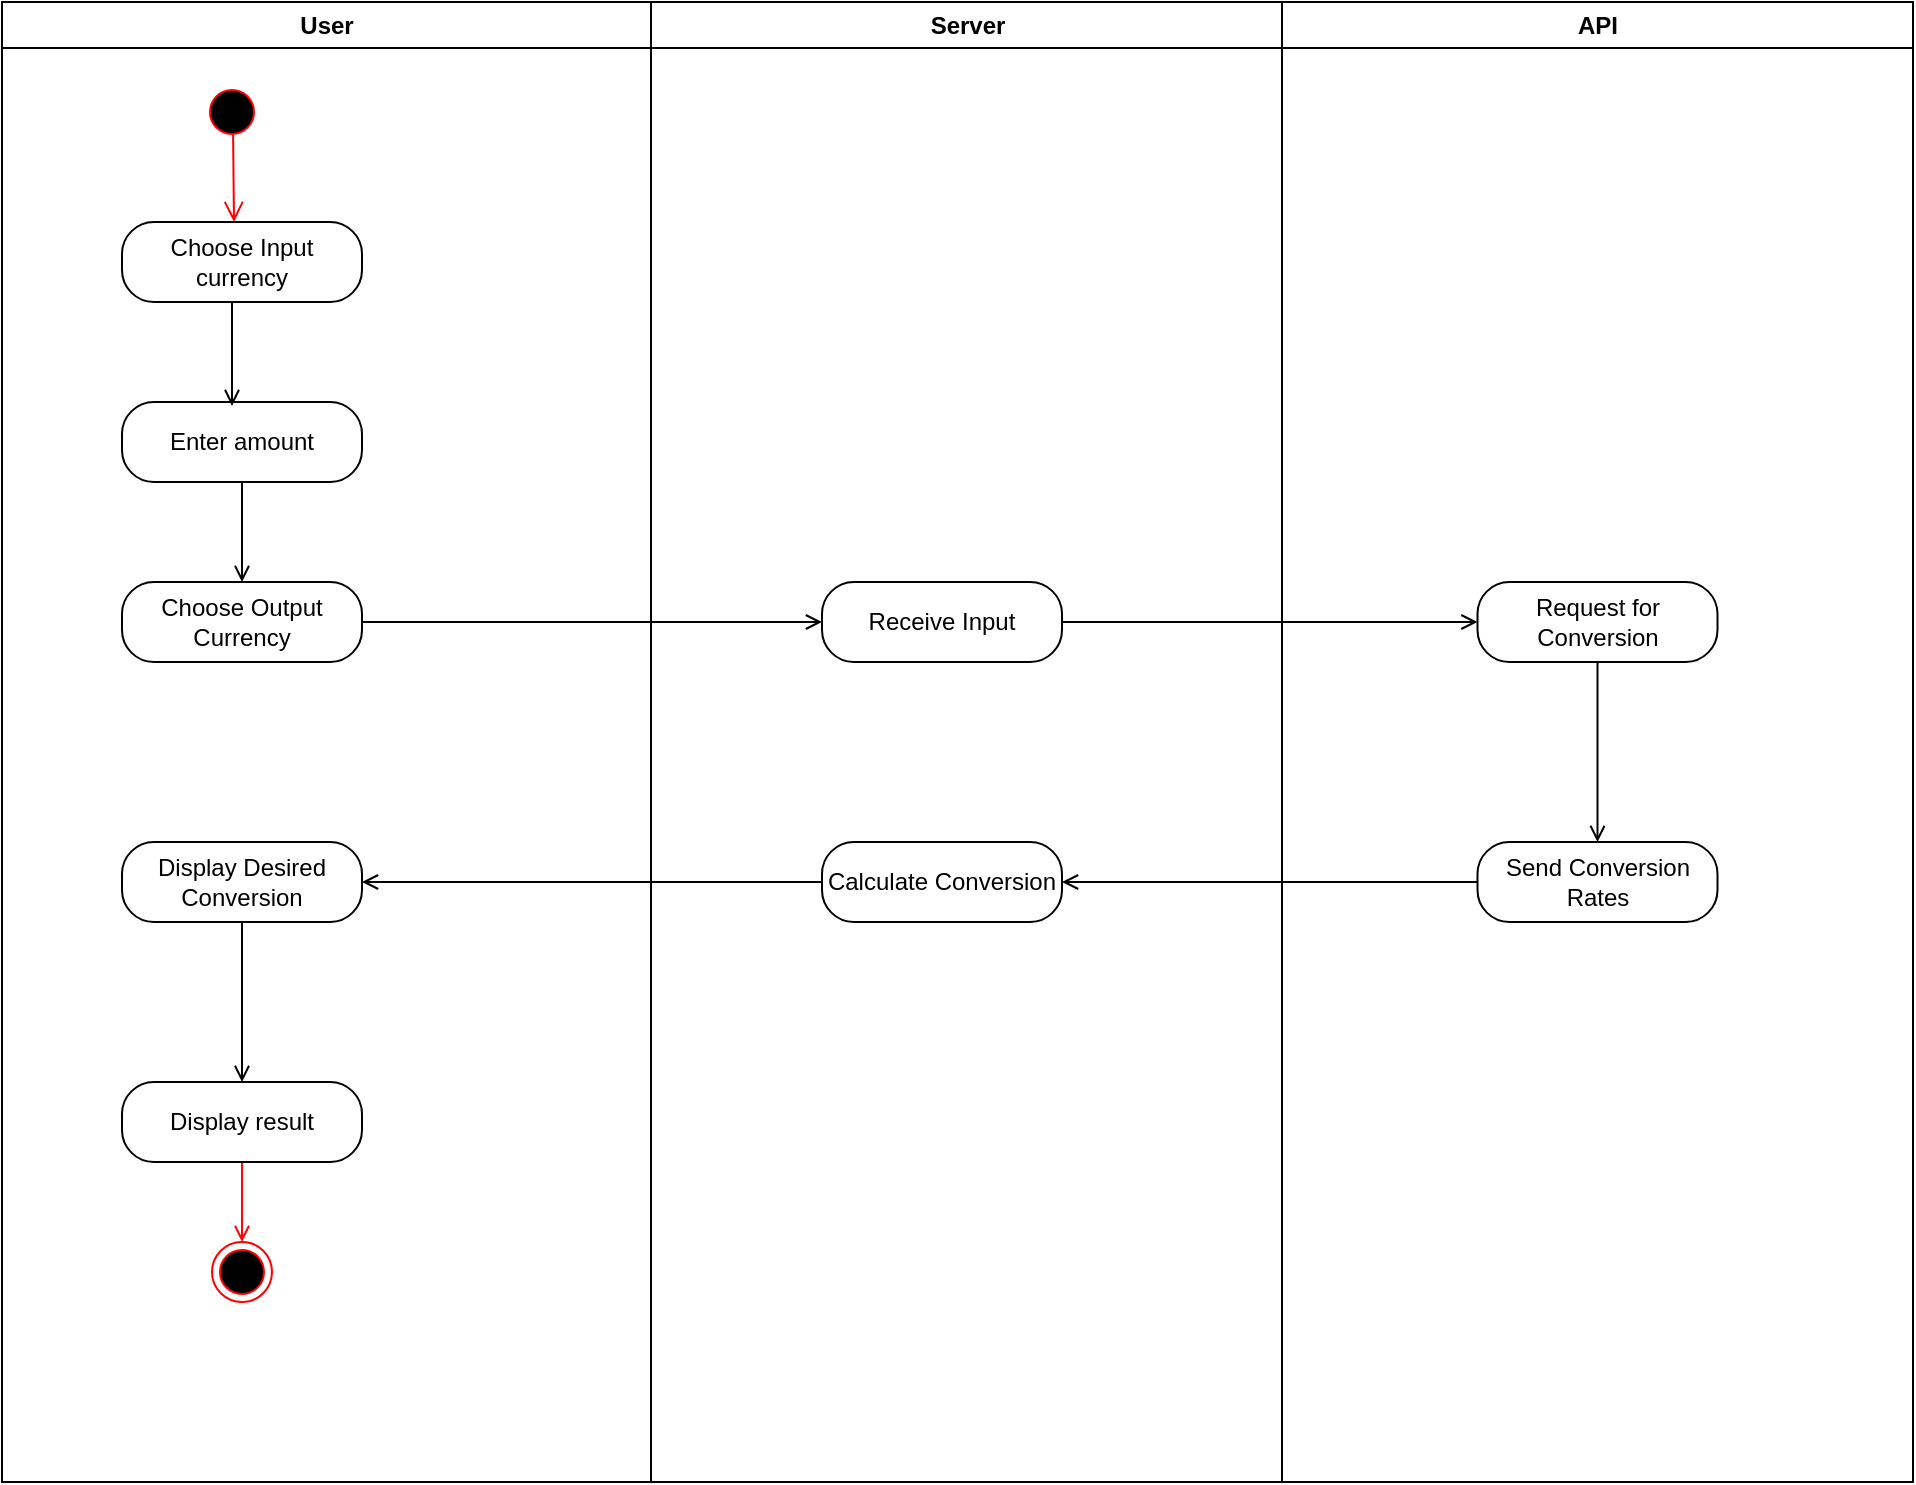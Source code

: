 <mxfile version="15.4.1" type="device"><diagram name="Page-1" id="e7e014a7-5840-1c2e-5031-d8a46d1fe8dd"><mxGraphModel dx="2965" dy="1670" grid="1" gridSize="10" guides="1" tooltips="1" connect="1" arrows="1" fold="1" page="1" pageScale="1" pageWidth="2336" pageHeight="1654" background="none" math="0" shadow="0"><root><mxCell id="0"/><mxCell id="1" parent="0"/><mxCell id="2" value="User" style="swimlane;whiteSpace=wrap" parent="1" vertex="1"><mxGeometry x="340" y="140" width="324.5" height="740" as="geometry"/></mxCell><mxCell id="6" value="" style="edgeStyle=elbowEdgeStyle;elbow=horizontal;verticalAlign=bottom;endArrow=open;endSize=8;strokeColor=#FF0000;endFill=1;rounded=0" parent="2" edge="1"><mxGeometry x="100" y="40" as="geometry"><mxPoint x="116" y="110" as="targetPoint"/><mxPoint x="115.5" y="62" as="sourcePoint"/></mxGeometry></mxCell><mxCell id="5" value="" style="ellipse;shape=startState;fillColor=#000000;strokeColor=#ff0000;" parent="2" vertex="1"><mxGeometry x="100" y="40" width="30" height="30" as="geometry"/></mxCell><mxCell id="9" value="" style="endArrow=open;strokeColor=default;endFill=1;rounded=0;" parent="2" edge="1"><mxGeometry relative="1" as="geometry"><mxPoint x="115" y="150" as="sourcePoint"/><mxPoint x="115" y="202" as="targetPoint"/></mxGeometry></mxCell><mxCell id="9Iwa_e6uwfcUUpavfOJ2-50" value="" style="ellipse;html=1;shape=endState;fillColor=#000000;strokeColor=#ff0000;" parent="2" vertex="1"><mxGeometry x="105" y="620" width="30" height="30" as="geometry"/></mxCell><mxCell id="dqiyLbVBeQgls1O7Y9l2-19" value="Choose Input currency" style="rounded=1;whiteSpace=wrap;html=1;arcSize=40;fontColor=#000000;fillColor=none;strokeColor=default;" parent="2" vertex="1"><mxGeometry x="60" y="110" width="120" height="40" as="geometry"/></mxCell><mxCell id="EBqey0Zs5loXtMP2_byi-48" style="edgeStyle=orthogonalEdgeStyle;rounded=0;orthogonalLoop=1;jettySize=auto;html=1;entryX=0.5;entryY=0;entryDx=0;entryDy=0;endArrow=open;endFill=0;strokeColor=default;" edge="1" parent="2" source="dqiyLbVBeQgls1O7Y9l2-22" target="EBqey0Zs5loXtMP2_byi-46"><mxGeometry relative="1" as="geometry"/></mxCell><mxCell id="dqiyLbVBeQgls1O7Y9l2-22" value="Enter amount" style="rounded=1;whiteSpace=wrap;html=1;arcSize=40;fontColor=#000000;fillColor=none;strokeColor=default;" parent="2" vertex="1"><mxGeometry x="60" y="200" width="120" height="40" as="geometry"/></mxCell><mxCell id="EBqey0Zs5loXtMP2_byi-45" style="edgeStyle=orthogonalEdgeStyle;rounded=0;orthogonalLoop=1;jettySize=auto;html=1;entryX=0.5;entryY=0;entryDx=0;entryDy=0;endArrow=open;endFill=0;strokeColor=#FF0505;" edge="1" parent="2" source="dqiyLbVBeQgls1O7Y9l2-32" target="9Iwa_e6uwfcUUpavfOJ2-50"><mxGeometry relative="1" as="geometry"/></mxCell><mxCell id="dqiyLbVBeQgls1O7Y9l2-32" value="Display result" style="rounded=1;whiteSpace=wrap;html=1;arcSize=40;fontColor=#000000;fillColor=none;strokeColor=default;" parent="2" vertex="1"><mxGeometry x="60" y="540" width="120" height="40" as="geometry"/></mxCell><mxCell id="EBqey0Zs5loXtMP2_byi-33" style="edgeStyle=orthogonalEdgeStyle;rounded=0;orthogonalLoop=1;jettySize=auto;html=1;entryX=0.5;entryY=0;entryDx=0;entryDy=0;endArrow=open;endFill=0;strokeColor=default;" edge="1" parent="2" source="EBqey0Zs5loXtMP2_byi-31" target="dqiyLbVBeQgls1O7Y9l2-32"><mxGeometry relative="1" as="geometry"/></mxCell><mxCell id="EBqey0Zs5loXtMP2_byi-31" value="Display Desired Conversion" style="rounded=1;whiteSpace=wrap;html=1;arcSize=40;fontColor=#000000;fillColor=none;strokeColor=default;" vertex="1" parent="2"><mxGeometry x="60" y="420" width="120" height="40" as="geometry"/></mxCell><mxCell id="EBqey0Zs5loXtMP2_byi-46" value="Choose Output Currency" style="rounded=1;whiteSpace=wrap;html=1;arcSize=40;fontColor=#000000;fillColor=none;strokeColor=default;" vertex="1" parent="2"><mxGeometry x="60" y="290" width="120" height="40" as="geometry"/></mxCell><mxCell id="3" value="Server" style="swimlane;whiteSpace=wrap" parent="1" vertex="1"><mxGeometry x="664.5" y="140" width="315.5" height="740" as="geometry"/></mxCell><mxCell id="dqiyLbVBeQgls1O7Y9l2-24" value="Receive Input" style="rounded=1;whiteSpace=wrap;html=1;arcSize=40;fontColor=#000000;fillColor=none;strokeColor=default;" parent="3" vertex="1"><mxGeometry x="85.5" y="290" width="120" height="40" as="geometry"/></mxCell><mxCell id="EBqey0Zs5loXtMP2_byi-29" value="Calculate Conversion" style="rounded=1;whiteSpace=wrap;html=1;arcSize=40;fontColor=#000000;fillColor=none;strokeColor=default;" vertex="1" parent="3"><mxGeometry x="85.5" y="420" width="120" height="40" as="geometry"/></mxCell><mxCell id="EBqey0Zs5loXtMP2_byi-17" value="API" style="swimlane;whiteSpace=wrap" vertex="1" parent="1"><mxGeometry x="980" y="140" width="315.5" height="740" as="geometry"/></mxCell><mxCell id="EBqey0Zs5loXtMP2_byi-28" style="edgeStyle=orthogonalEdgeStyle;rounded=0;orthogonalLoop=1;jettySize=auto;html=1;entryX=0.5;entryY=0;entryDx=0;entryDy=0;endArrow=open;endFill=0;strokeColor=default;" edge="1" parent="EBqey0Zs5loXtMP2_byi-17" source="EBqey0Zs5loXtMP2_byi-19" target="EBqey0Zs5loXtMP2_byi-27"><mxGeometry relative="1" as="geometry"/></mxCell><mxCell id="EBqey0Zs5loXtMP2_byi-19" value="Request for Conversion" style="rounded=1;whiteSpace=wrap;html=1;arcSize=40;fontColor=#000000;fillColor=none;strokeColor=default;" vertex="1" parent="EBqey0Zs5loXtMP2_byi-17"><mxGeometry x="97.75" y="290" width="120" height="40" as="geometry"/></mxCell><mxCell id="EBqey0Zs5loXtMP2_byi-27" value="Send Conversion Rates" style="rounded=1;whiteSpace=wrap;html=1;arcSize=40;fontColor=#000000;fillColor=none;strokeColor=default;" vertex="1" parent="EBqey0Zs5loXtMP2_byi-17"><mxGeometry x="97.75" y="420" width="120" height="40" as="geometry"/></mxCell><mxCell id="EBqey0Zs5loXtMP2_byi-26" style="edgeStyle=orthogonalEdgeStyle;rounded=0;orthogonalLoop=1;jettySize=auto;html=1;entryX=0;entryY=0.5;entryDx=0;entryDy=0;endArrow=open;endFill=0;strokeColor=default;" edge="1" parent="1" source="dqiyLbVBeQgls1O7Y9l2-24" target="EBqey0Zs5loXtMP2_byi-19"><mxGeometry relative="1" as="geometry"/></mxCell><mxCell id="EBqey0Zs5loXtMP2_byi-30" style="edgeStyle=orthogonalEdgeStyle;rounded=0;orthogonalLoop=1;jettySize=auto;html=1;entryX=1;entryY=0.5;entryDx=0;entryDy=0;endArrow=open;endFill=0;strokeColor=default;" edge="1" parent="1" source="EBqey0Zs5loXtMP2_byi-27" target="EBqey0Zs5loXtMP2_byi-29"><mxGeometry relative="1" as="geometry"/></mxCell><mxCell id="EBqey0Zs5loXtMP2_byi-32" style="edgeStyle=orthogonalEdgeStyle;rounded=0;orthogonalLoop=1;jettySize=auto;html=1;entryX=1;entryY=0.5;entryDx=0;entryDy=0;endArrow=open;endFill=0;strokeColor=default;" edge="1" parent="1" source="EBqey0Zs5loXtMP2_byi-29" target="EBqey0Zs5loXtMP2_byi-31"><mxGeometry relative="1" as="geometry"/></mxCell><mxCell id="EBqey0Zs5loXtMP2_byi-49" style="edgeStyle=orthogonalEdgeStyle;rounded=0;orthogonalLoop=1;jettySize=auto;html=1;entryX=0;entryY=0.5;entryDx=0;entryDy=0;endArrow=open;endFill=0;strokeColor=default;" edge="1" parent="1" source="EBqey0Zs5loXtMP2_byi-46" target="dqiyLbVBeQgls1O7Y9l2-24"><mxGeometry relative="1" as="geometry"/></mxCell></root></mxGraphModel></diagram></mxfile>